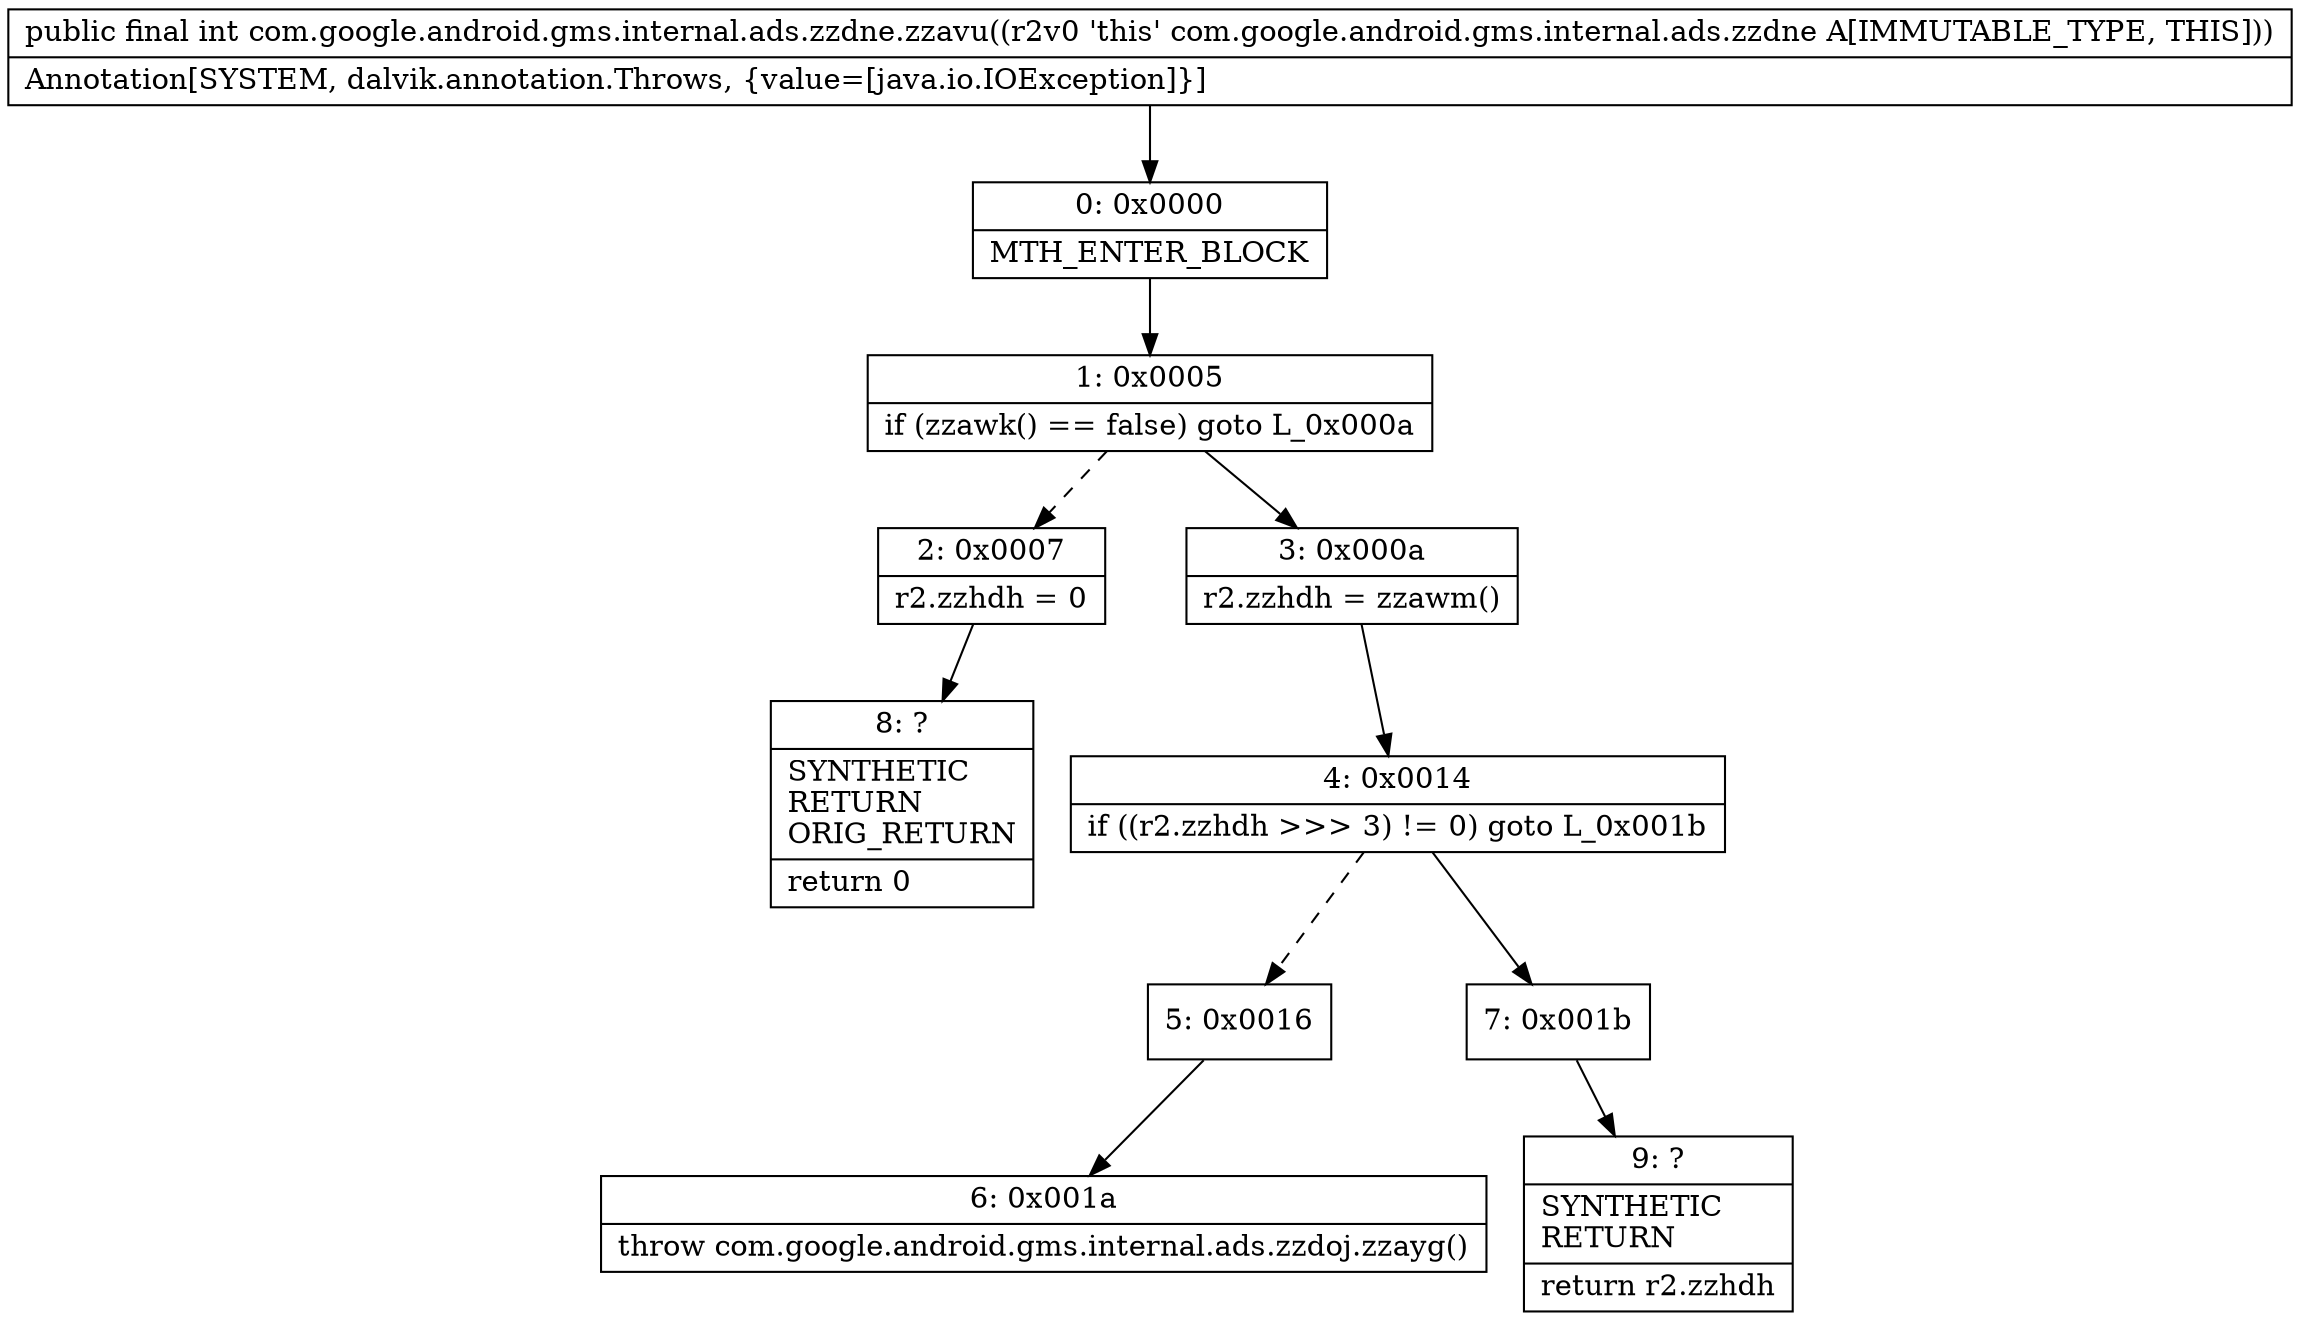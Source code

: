 digraph "CFG forcom.google.android.gms.internal.ads.zzdne.zzavu()I" {
Node_0 [shape=record,label="{0\:\ 0x0000|MTH_ENTER_BLOCK\l}"];
Node_1 [shape=record,label="{1\:\ 0x0005|if (zzawk() == false) goto L_0x000a\l}"];
Node_2 [shape=record,label="{2\:\ 0x0007|r2.zzhdh = 0\l}"];
Node_3 [shape=record,label="{3\:\ 0x000a|r2.zzhdh = zzawm()\l}"];
Node_4 [shape=record,label="{4\:\ 0x0014|if ((r2.zzhdh \>\>\> 3) != 0) goto L_0x001b\l}"];
Node_5 [shape=record,label="{5\:\ 0x0016}"];
Node_6 [shape=record,label="{6\:\ 0x001a|throw com.google.android.gms.internal.ads.zzdoj.zzayg()\l}"];
Node_7 [shape=record,label="{7\:\ 0x001b}"];
Node_8 [shape=record,label="{8\:\ ?|SYNTHETIC\lRETURN\lORIG_RETURN\l|return 0\l}"];
Node_9 [shape=record,label="{9\:\ ?|SYNTHETIC\lRETURN\l|return r2.zzhdh\l}"];
MethodNode[shape=record,label="{public final int com.google.android.gms.internal.ads.zzdne.zzavu((r2v0 'this' com.google.android.gms.internal.ads.zzdne A[IMMUTABLE_TYPE, THIS]))  | Annotation[SYSTEM, dalvik.annotation.Throws, \{value=[java.io.IOException]\}]\l}"];
MethodNode -> Node_0;
Node_0 -> Node_1;
Node_1 -> Node_2[style=dashed];
Node_1 -> Node_3;
Node_2 -> Node_8;
Node_3 -> Node_4;
Node_4 -> Node_5[style=dashed];
Node_4 -> Node_7;
Node_5 -> Node_6;
Node_7 -> Node_9;
}

